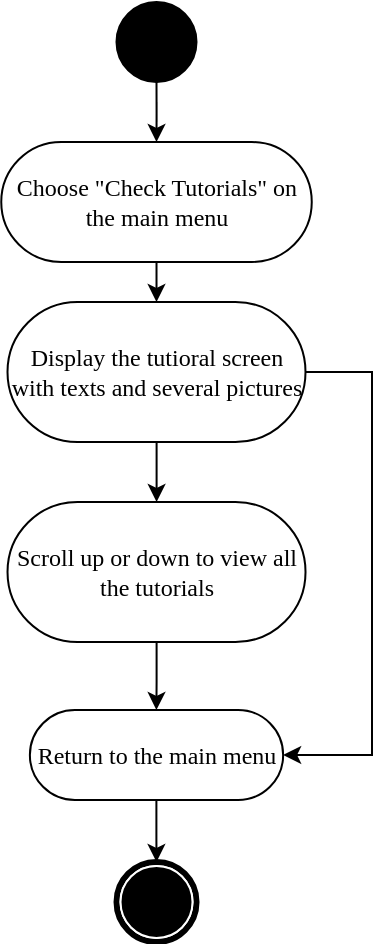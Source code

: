 <mxfile version="23.1.2" type="github">
  <diagram name="第 1 页" id="dYrTSzsPnDklEcfmzpU5">
    <mxGraphModel dx="2074" dy="3478" grid="1" gridSize="10" guides="1" tooltips="1" connect="1" arrows="1" fold="1" page="1" pageScale="1" pageWidth="827" pageHeight="1169" math="0" shadow="0">
      <root>
        <mxCell id="0" />
        <mxCell id="1" parent="0" />
        <mxCell id="AoroqFmT2NcrzYblfI_V-2" value="" style="edgeStyle=orthogonalEdgeStyle;rounded=0;orthogonalLoop=1;jettySize=auto;html=1;" parent="1" source="7_-BCz5nJxmPQKDhWrqU-2" target="AoroqFmT2NcrzYblfI_V-1" edge="1">
          <mxGeometry relative="1" as="geometry" />
        </mxCell>
        <mxCell id="AoroqFmT2NcrzYblfI_V-5" value="" style="edgeStyle=orthogonalEdgeStyle;rounded=0;orthogonalLoop=1;jettySize=auto;html=1;entryX=1;entryY=0.5;entryDx=0;entryDy=0;" parent="1" source="7_-BCz5nJxmPQKDhWrqU-2" target="7_-BCz5nJxmPQKDhWrqU-6" edge="1">
          <mxGeometry relative="1" as="geometry">
            <mxPoint x="520" y="-1950" as="targetPoint" />
            <Array as="points">
              <mxPoint x="450" y="-1945" />
              <mxPoint x="450" y="-1753" />
            </Array>
          </mxGeometry>
        </mxCell>
        <mxCell id="7_-BCz5nJxmPQKDhWrqU-2" value="Display the tutioral screen with texts and several pictures" style="rounded=1;whiteSpace=wrap;html=1;shadow=0;comic=0;labelBackgroundColor=none;strokeWidth=1;fontFamily=Verdana;fontSize=12;align=center;arcSize=50;" parent="1" vertex="1">
          <mxGeometry x="267.75" y="-1980" width="149" height="70" as="geometry" />
        </mxCell>
        <mxCell id="7_-BCz5nJxmPQKDhWrqU-3" value="" style="edgeStyle=orthogonalEdgeStyle;rounded=0;orthogonalLoop=1;jettySize=auto;html=1;entryX=0.5;entryY=0;entryDx=0;entryDy=0;" parent="1" source="7_-BCz5nJxmPQKDhWrqU-4" target="7_-BCz5nJxmPQKDhWrqU-9" edge="1">
          <mxGeometry relative="1" as="geometry">
            <mxPoint x="342.25" y="-2060" as="targetPoint" />
          </mxGeometry>
        </mxCell>
        <mxCell id="7_-BCz5nJxmPQKDhWrqU-4" value="" style="ellipse;whiteSpace=wrap;html=1;rounded=0;shadow=0;comic=0;labelBackgroundColor=none;strokeWidth=1;fillColor=#000000;fontFamily=Verdana;fontSize=12;align=center;" parent="1" vertex="1">
          <mxGeometry x="322.25" y="-2130" width="40" height="40" as="geometry" />
        </mxCell>
        <mxCell id="7_-BCz5nJxmPQKDhWrqU-5" value="" style="edgeStyle=orthogonalEdgeStyle;rounded=0;orthogonalLoop=1;jettySize=auto;html=1;" parent="1" source="7_-BCz5nJxmPQKDhWrqU-6" target="7_-BCz5nJxmPQKDhWrqU-7" edge="1">
          <mxGeometry relative="1" as="geometry" />
        </mxCell>
        <mxCell id="7_-BCz5nJxmPQKDhWrqU-6" value="Return to the main menu" style="rounded=1;whiteSpace=wrap;html=1;shadow=0;comic=0;labelBackgroundColor=none;strokeWidth=1;fontFamily=Verdana;fontSize=12;align=center;arcSize=50;" parent="1" vertex="1">
          <mxGeometry x="278.94" y="-1776" width="126.63" height="45" as="geometry" />
        </mxCell>
        <mxCell id="7_-BCz5nJxmPQKDhWrqU-7" value="" style="shape=mxgraph.bpmn.shape;html=1;verticalLabelPosition=bottom;labelBackgroundColor=#ffffff;verticalAlign=top;perimeter=ellipsePerimeter;outline=end;symbol=terminate;rounded=0;shadow=0;comic=0;strokeWidth=1;fontFamily=Verdana;fontSize=12;align=center;" parent="1" vertex="1">
          <mxGeometry x="322.26" y="-1700" width="40" height="40" as="geometry" />
        </mxCell>
        <mxCell id="7_-BCz5nJxmPQKDhWrqU-8" value="" style="edgeStyle=orthogonalEdgeStyle;rounded=0;orthogonalLoop=1;jettySize=auto;html=1;" parent="1" source="7_-BCz5nJxmPQKDhWrqU-9" target="7_-BCz5nJxmPQKDhWrqU-2" edge="1">
          <mxGeometry relative="1" as="geometry">
            <Array as="points">
              <mxPoint x="341" y="-2000" />
              <mxPoint x="341" y="-2000" />
            </Array>
          </mxGeometry>
        </mxCell>
        <mxCell id="7_-BCz5nJxmPQKDhWrqU-9" value="Choose &quot;Check Tutorials&quot; on the main menu" style="rounded=1;whiteSpace=wrap;html=1;shadow=0;comic=0;labelBackgroundColor=none;strokeWidth=1;fontFamily=Verdana;fontSize=12;align=center;arcSize=50;" parent="1" vertex="1">
          <mxGeometry x="264.63" y="-2060" width="155.25" height="60" as="geometry" />
        </mxCell>
        <mxCell id="AoroqFmT2NcrzYblfI_V-3" value="" style="edgeStyle=orthogonalEdgeStyle;rounded=0;orthogonalLoop=1;jettySize=auto;html=1;" parent="1" source="AoroqFmT2NcrzYblfI_V-1" target="7_-BCz5nJxmPQKDhWrqU-6" edge="1">
          <mxGeometry relative="1" as="geometry" />
        </mxCell>
        <mxCell id="AoroqFmT2NcrzYblfI_V-1" value="Scroll up or down to view all the tutorials" style="rounded=1;whiteSpace=wrap;html=1;shadow=0;comic=0;labelBackgroundColor=none;strokeWidth=1;fontFamily=Verdana;fontSize=12;align=center;arcSize=50;" parent="1" vertex="1">
          <mxGeometry x="267.76" y="-1880" width="149" height="70" as="geometry" />
        </mxCell>
      </root>
    </mxGraphModel>
  </diagram>
</mxfile>
